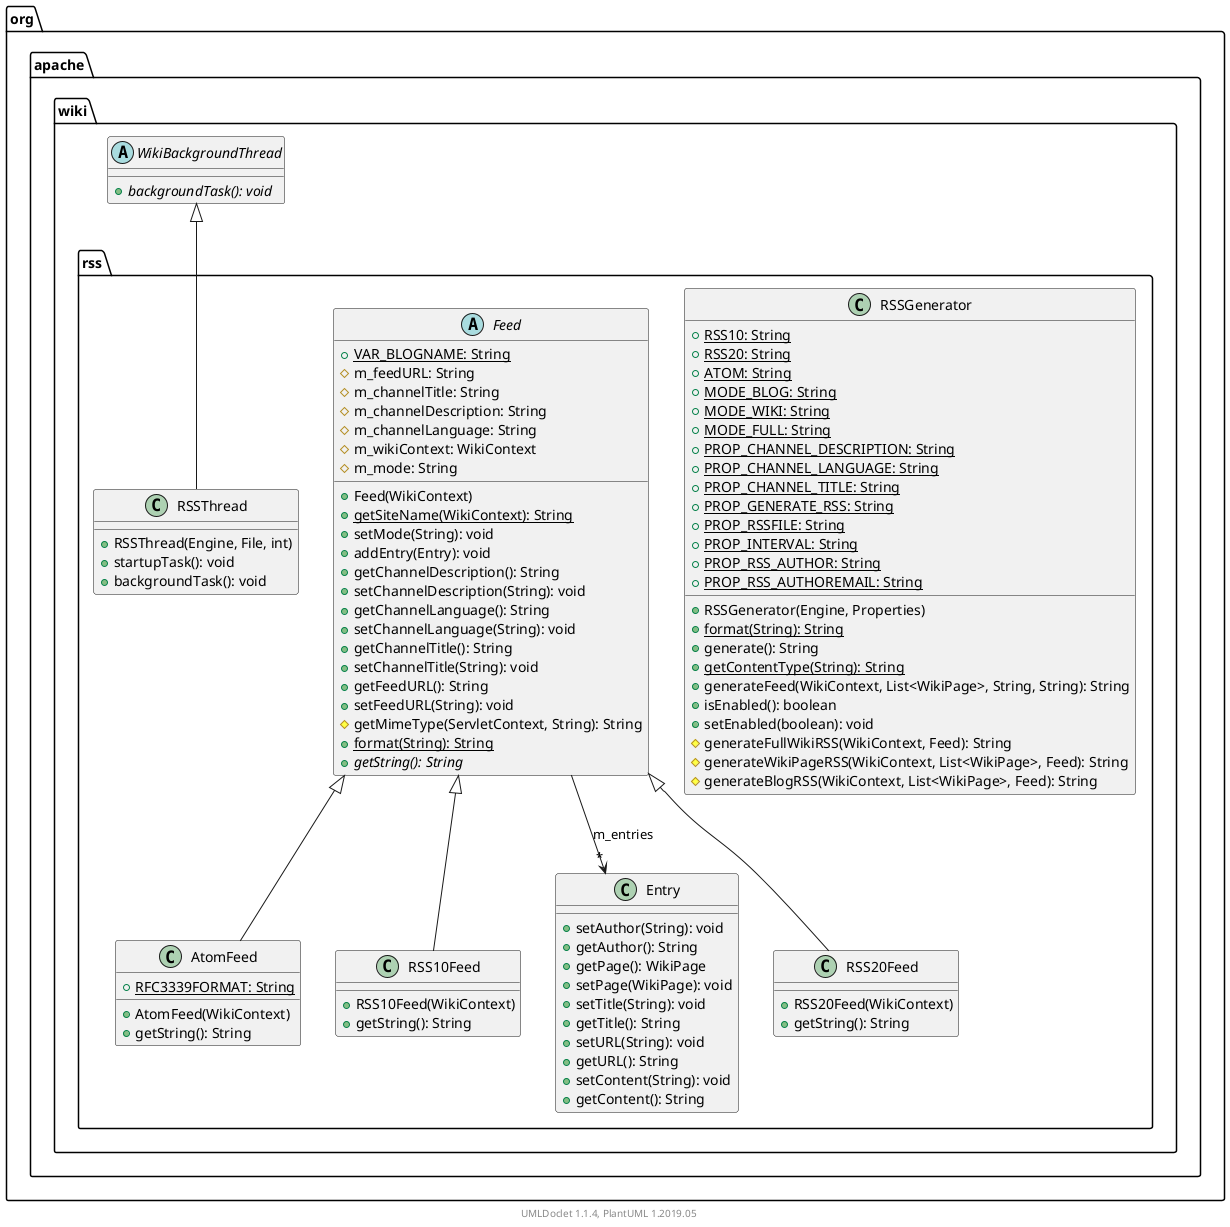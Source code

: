 @startuml

    namespace org.apache.wiki.rss {

        class AtomFeed [[AtomFeed.html]] {
            {static} +RFC3339FORMAT: String
            +AtomFeed(WikiContext)
            +getString(): String
        }

        class RSSGenerator [[RSSGenerator.html]] {
            {static} +RSS10: String
            {static} +RSS20: String
            {static} +ATOM: String
            {static} +MODE_BLOG: String
            {static} +MODE_WIKI: String
            {static} +MODE_FULL: String
            {static} +PROP_CHANNEL_DESCRIPTION: String
            {static} +PROP_CHANNEL_LANGUAGE: String
            {static} +PROP_CHANNEL_TITLE: String
            {static} +PROP_GENERATE_RSS: String
            {static} +PROP_RSSFILE: String
            {static} +PROP_INTERVAL: String
            {static} +PROP_RSS_AUTHOR: String
            {static} +PROP_RSS_AUTHOREMAIL: String
            +RSSGenerator(Engine, Properties)
            {static} +format(String): String
            +generate(): String
            {static} +getContentType(String): String
            +generateFeed(WikiContext, List<WikiPage>, String, String): String
            +isEnabled(): boolean
            +setEnabled(boolean): void
            #generateFullWikiRSS(WikiContext, Feed): String
            #generateWikiPageRSS(WikiContext, List<WikiPage>, Feed): String
            #generateBlogRSS(WikiContext, List<WikiPage>, Feed): String
        }

        class RSS10Feed [[RSS10Feed.html]] {
            +RSS10Feed(WikiContext)
            +getString(): String
        }

        abstract class Feed [[Feed.html]] {
            {static} +VAR_BLOGNAME: String
            #m_feedURL: String
            #m_channelTitle: String
            #m_channelDescription: String
            #m_channelLanguage: String
            #m_wikiContext: WikiContext
            #m_mode: String
            +Feed(WikiContext)
            {static} +getSiteName(WikiContext): String
            +setMode(String): void
            +addEntry(Entry): void
            +getChannelDescription(): String
            +setChannelDescription(String): void
            +getChannelLanguage(): String
            +setChannelLanguage(String): void
            +getChannelTitle(): String
            +setChannelTitle(String): void
            +getFeedURL(): String
            +setFeedURL(String): void
            #getMimeType(ServletContext, String): String
            {static} +format(String): String
            {abstract} +getString(): String
        }

        class Entry [[Entry.html]] {
            +setAuthor(String): void
            +getAuthor(): String
            +getPage(): WikiPage
            +setPage(WikiPage): void
            +setTitle(String): void
            +getTitle(): String
            +setURL(String): void
            +getURL(): String
            +setContent(String): void
            +getContent(): String
        }

        class RSS20Feed [[RSS20Feed.html]] {
            +RSS20Feed(WikiContext)
            +getString(): String
        }

        class RSSThread [[RSSThread.html]] {
            +RSSThread(Engine, File, int)
            +startupTask(): void
            +backgroundTask(): void
        }

        Feed <|-- AtomFeed

        Feed <|-- RSS10Feed

        Feed <|-- RSS20Feed

        abstract class org.apache.wiki.WikiBackgroundThread {
            {abstract} +backgroundTask(): void
        }
        org.apache.wiki.WikiBackgroundThread <|-- RSSThread

        Feed --> "*" Entry: m_entries

    }


    center footer UMLDoclet 1.1.4, PlantUML 1.2019.05
@enduml
